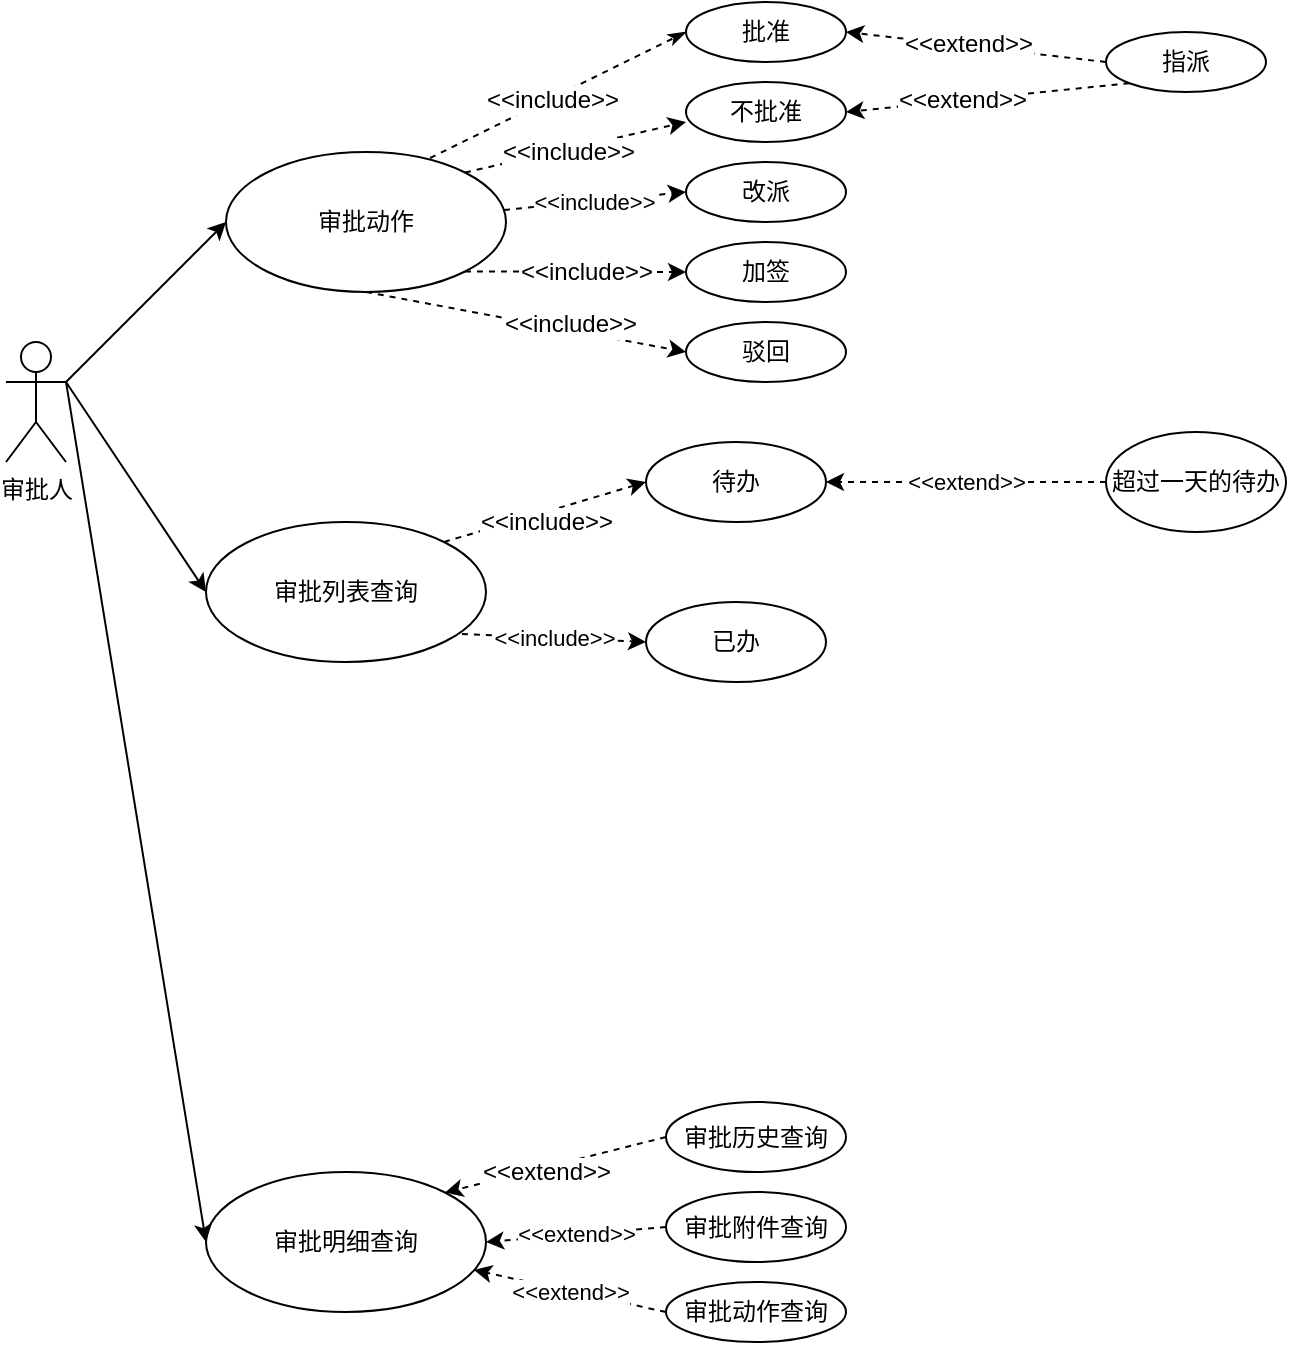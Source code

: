 <mxfile version="10.9.0" type="github"><diagram id="UgguKXTJ0CuWXtZt0lWa" name="第 1 页"><mxGraphModel dx="871" dy="521" grid="1" gridSize="10" guides="1" tooltips="1" connect="1" arrows="1" fold="1" page="1" pageScale="1" pageWidth="827" pageHeight="1169" math="0" shadow="0"><root><mxCell id="0"/><mxCell id="1" parent="0"/><mxCell id="1ihIOpJyxMMIVVrJ6Hi1-26" value="审批人" style="shape=umlActor;verticalLabelPosition=bottom;labelBackgroundColor=#ffffff;verticalAlign=top;html=1;" vertex="1" parent="1"><mxGeometry x="50" y="200" width="30" height="60" as="geometry"/></mxCell><mxCell id="1ihIOpJyxMMIVVrJ6Hi1-27" value="审批动作&lt;br&gt;" style="ellipse;whiteSpace=wrap;html=1;" vertex="1" parent="1"><mxGeometry x="160" y="105" width="140" height="70" as="geometry"/></mxCell><mxCell id="1ihIOpJyxMMIVVrJ6Hi1-32" value="批准&lt;br&gt;" style="ellipse;whiteSpace=wrap;html=1;" vertex="1" parent="1"><mxGeometry x="390" y="30" width="80" height="30" as="geometry"/></mxCell><mxCell id="1ihIOpJyxMMIVVrJ6Hi1-36" value="不批准&lt;br&gt;" style="ellipse;whiteSpace=wrap;html=1;" vertex="1" parent="1"><mxGeometry x="390" y="70" width="80" height="30" as="geometry"/></mxCell><mxCell id="1ihIOpJyxMMIVVrJ6Hi1-37" value="改派&lt;br&gt;" style="ellipse;whiteSpace=wrap;html=1;" vertex="1" parent="1"><mxGeometry x="390" y="110" width="80" height="30" as="geometry"/></mxCell><mxCell id="1ihIOpJyxMMIVVrJ6Hi1-38" value="加签&lt;br&gt;" style="ellipse;whiteSpace=wrap;html=1;" vertex="1" parent="1"><mxGeometry x="390" y="150" width="80" height="30" as="geometry"/></mxCell><mxCell id="1ihIOpJyxMMIVVrJ6Hi1-39" value="驳回&lt;br&gt;" style="ellipse;whiteSpace=wrap;html=1;" vertex="1" parent="1"><mxGeometry x="390" y="190" width="80" height="30" as="geometry"/></mxCell><mxCell id="1ihIOpJyxMMIVVrJ6Hi1-46" value="" style="endArrow=classic;html=1;strokeColor=#000000;entryX=0;entryY=0.5;entryDx=0;entryDy=0;" edge="1" parent="1" target="1ihIOpJyxMMIVVrJ6Hi1-27"><mxGeometry width="50" height="50" relative="1" as="geometry"><mxPoint x="80" y="220" as="sourcePoint"/><mxPoint x="180" y="110" as="targetPoint"/></mxGeometry></mxCell><mxCell id="1ihIOpJyxMMIVVrJ6Hi1-48" value="" style="endArrow=classicThin;dashed=1;html=1;strokeColor=#000000;exitX=0.729;exitY=0.043;exitDx=0;exitDy=0;exitPerimeter=0;entryX=0;entryY=0.5;entryDx=0;entryDy=0;endFill=1;" edge="1" parent="1" source="1ihIOpJyxMMIVVrJ6Hi1-27" target="1ihIOpJyxMMIVVrJ6Hi1-32"><mxGeometry width="50" height="50" relative="1" as="geometry"><mxPoint x="320" y="95" as="sourcePoint"/><mxPoint x="370" y="45" as="targetPoint"/></mxGeometry></mxCell><mxCell id="1ihIOpJyxMMIVVrJ6Hi1-49" value="&amp;lt;&amp;lt;include&amp;gt;&amp;gt;" style="text;html=1;resizable=0;points=[];align=center;verticalAlign=middle;labelBackgroundColor=#ffffff;" vertex="1" connectable="0" parent="1ihIOpJyxMMIVVrJ6Hi1-48"><mxGeometry x="-0.054" y="-1" relative="1" as="geometry"><mxPoint as="offset"/></mxGeometry></mxCell><mxCell id="1ihIOpJyxMMIVVrJ6Hi1-53" value="" style="endArrow=classic;dashed=1;html=1;strokeColor=#000000;exitX=1;exitY=0;exitDx=0;exitDy=0;endFill=1;" edge="1" parent="1" source="1ihIOpJyxMMIVVrJ6Hi1-27"><mxGeometry width="50" height="50" relative="1" as="geometry"><mxPoint x="340" y="140" as="sourcePoint"/><mxPoint x="390" y="90" as="targetPoint"/></mxGeometry></mxCell><mxCell id="1ihIOpJyxMMIVVrJ6Hi1-54" value="&amp;lt;&amp;lt;include&amp;gt;&amp;gt;" style="text;html=1;resizable=0;points=[];align=center;verticalAlign=middle;labelBackgroundColor=#ffffff;" vertex="1" connectable="0" parent="1ihIOpJyxMMIVVrJ6Hi1-53"><mxGeometry x="-0.073" y="-1" relative="1" as="geometry"><mxPoint as="offset"/></mxGeometry></mxCell><mxCell id="1ihIOpJyxMMIVVrJ6Hi1-55" value="&lt;span&gt;&amp;lt;&amp;lt;include&amp;gt;&amp;gt;&lt;/span&gt;" style="endArrow=classic;dashed=1;html=1;strokeColor=#000000;exitX=0.993;exitY=0.414;exitDx=0;exitDy=0;exitPerimeter=0;entryX=0;entryY=0.5;entryDx=0;entryDy=0;entryPerimeter=0;endFill=1;" edge="1" parent="1" source="1ihIOpJyxMMIVVrJ6Hi1-27" target="1ihIOpJyxMMIVVrJ6Hi1-37"><mxGeometry width="50" height="50" relative="1" as="geometry"><mxPoint x="320" y="165" as="sourcePoint"/><mxPoint x="370" y="115" as="targetPoint"/></mxGeometry></mxCell><mxCell id="1ihIOpJyxMMIVVrJ6Hi1-57" value="" style="endArrow=classic;dashed=1;html=1;strokeColor=#000000;exitX=1;exitY=1;exitDx=0;exitDy=0;entryX=0;entryY=0.5;entryDx=0;entryDy=0;endFill=1;" edge="1" parent="1" source="1ihIOpJyxMMIVVrJ6Hi1-27" target="1ihIOpJyxMMIVVrJ6Hi1-38"><mxGeometry width="50" height="50" relative="1" as="geometry"><mxPoint x="320" y="200" as="sourcePoint"/><mxPoint x="370" y="150" as="targetPoint"/></mxGeometry></mxCell><mxCell id="1ihIOpJyxMMIVVrJ6Hi1-58" value="&amp;lt;&amp;lt;include&amp;gt;&amp;gt;" style="text;html=1;resizable=0;points=[];align=center;verticalAlign=middle;labelBackgroundColor=#ffffff;" vertex="1" connectable="0" parent="1ihIOpJyxMMIVVrJ6Hi1-57"><mxGeometry x="0.369" y="4" relative="1" as="geometry"><mxPoint x="-15" y="4" as="offset"/></mxGeometry></mxCell><mxCell id="1ihIOpJyxMMIVVrJ6Hi1-60" value="" style="endArrow=classic;dashed=1;html=1;strokeColor=#000000;exitX=0.5;exitY=1;exitDx=0;exitDy=0;entryX=0;entryY=0.5;entryDx=0;entryDy=0;endFill=1;" edge="1" parent="1" source="1ihIOpJyxMMIVVrJ6Hi1-27" target="1ihIOpJyxMMIVVrJ6Hi1-39"><mxGeometry width="50" height="50" relative="1" as="geometry"><mxPoint x="300" y="240" as="sourcePoint"/><mxPoint x="350" y="190" as="targetPoint"/></mxGeometry></mxCell><mxCell id="1ihIOpJyxMMIVVrJ6Hi1-61" value="&amp;lt;&amp;lt;include&amp;gt;&amp;gt;" style="text;html=1;resizable=0;points=[];align=center;verticalAlign=middle;labelBackgroundColor=#ffffff;" vertex="1" connectable="0" parent="1ihIOpJyxMMIVVrJ6Hi1-60"><mxGeometry x="0.268" y="3" relative="1" as="geometry"><mxPoint as="offset"/></mxGeometry></mxCell><mxCell id="1ihIOpJyxMMIVVrJ6Hi1-62" value="指派&lt;br&gt;" style="ellipse;whiteSpace=wrap;html=1;" vertex="1" parent="1"><mxGeometry x="600" y="45" width="80" height="30" as="geometry"/></mxCell><mxCell id="1ihIOpJyxMMIVVrJ6Hi1-65" value="" style="endArrow=classic;dashed=1;html=1;strokeColor=#000000;entryX=1;entryY=0.5;entryDx=0;entryDy=0;exitX=0;exitY=0.5;exitDx=0;exitDy=0;endFill=1;" edge="1" parent="1" source="1ihIOpJyxMMIVVrJ6Hi1-62" target="1ihIOpJyxMMIVVrJ6Hi1-32"><mxGeometry width="50" height="50" relative="1" as="geometry"><mxPoint x="510" y="100" as="sourcePoint"/><mxPoint x="560" y="50" as="targetPoint"/></mxGeometry></mxCell><mxCell id="1ihIOpJyxMMIVVrJ6Hi1-66" value="&amp;lt;&amp;lt;extend&amp;gt;&amp;gt;" style="text;html=1;resizable=0;points=[];align=center;verticalAlign=middle;labelBackgroundColor=#ffffff;" vertex="1" connectable="0" parent="1ihIOpJyxMMIVVrJ6Hi1-65"><mxGeometry x="0.063" y="-1" relative="1" as="geometry"><mxPoint as="offset"/></mxGeometry></mxCell><mxCell id="1ihIOpJyxMMIVVrJ6Hi1-67" value="" style="endArrow=classic;dashed=1;html=1;strokeColor=#000000;entryX=1;entryY=0.5;entryDx=0;entryDy=0;exitX=0;exitY=1;exitDx=0;exitDy=0;endFill=1;" edge="1" parent="1" source="1ihIOpJyxMMIVVrJ6Hi1-62" target="1ihIOpJyxMMIVVrJ6Hi1-36"><mxGeometry width="50" height="50" relative="1" as="geometry"><mxPoint x="570" y="200" as="sourcePoint"/><mxPoint x="620" y="150" as="targetPoint"/></mxGeometry></mxCell><mxCell id="1ihIOpJyxMMIVVrJ6Hi1-68" value="&amp;lt;&amp;lt;extend&amp;gt;&amp;gt;" style="text;html=1;resizable=0;points=[];align=center;verticalAlign=middle;labelBackgroundColor=#ffffff;" vertex="1" connectable="0" parent="1ihIOpJyxMMIVVrJ6Hi1-67"><mxGeometry x="0.183" relative="1" as="geometry"><mxPoint as="offset"/></mxGeometry></mxCell><mxCell id="1ihIOpJyxMMIVVrJ6Hi1-69" value="审批列表查询" style="ellipse;whiteSpace=wrap;html=1;" vertex="1" parent="1"><mxGeometry x="150" y="290" width="140" height="70" as="geometry"/></mxCell><mxCell id="1ihIOpJyxMMIVVrJ6Hi1-70" value="审批明细查询" style="ellipse;whiteSpace=wrap;html=1;" vertex="1" parent="1"><mxGeometry x="150" y="615" width="140" height="70" as="geometry"/></mxCell><mxCell id="1ihIOpJyxMMIVVrJ6Hi1-71" value="审批历史查询" style="ellipse;whiteSpace=wrap;html=1;" vertex="1" parent="1"><mxGeometry x="380" y="580" width="90" height="35" as="geometry"/></mxCell><mxCell id="1ihIOpJyxMMIVVrJ6Hi1-72" value="审批附件查询" style="ellipse;whiteSpace=wrap;html=1;" vertex="1" parent="1"><mxGeometry x="380" y="625" width="90" height="35" as="geometry"/></mxCell><mxCell id="1ihIOpJyxMMIVVrJ6Hi1-73" value="审批动作查询" style="ellipse;whiteSpace=wrap;html=1;" vertex="1" parent="1"><mxGeometry x="380" y="670" width="90" height="30" as="geometry"/></mxCell><mxCell id="1ihIOpJyxMMIVVrJ6Hi1-74" value="" style="endArrow=classic;html=1;strokeColor=#000000;entryX=0;entryY=0.5;entryDx=0;entryDy=0;exitX=1;exitY=0.333;exitDx=0;exitDy=0;exitPerimeter=0;" edge="1" parent="1" source="1ihIOpJyxMMIVVrJ6Hi1-26" target="1ihIOpJyxMMIVVrJ6Hi1-69"><mxGeometry width="50" height="50" relative="1" as="geometry"><mxPoint x="100" y="280" as="sourcePoint"/><mxPoint x="150" y="230" as="targetPoint"/></mxGeometry></mxCell><mxCell id="1ihIOpJyxMMIVVrJ6Hi1-75" value="" style="endArrow=classic;html=1;strokeColor=#000000;entryX=0;entryY=0.5;entryDx=0;entryDy=0;exitX=1;exitY=0.333;exitDx=0;exitDy=0;exitPerimeter=0;" edge="1" parent="1" source="1ihIOpJyxMMIVVrJ6Hi1-26" target="1ihIOpJyxMMIVVrJ6Hi1-70"><mxGeometry width="50" height="50" relative="1" as="geometry"><mxPoint x="70" y="260" as="sourcePoint"/><mxPoint x="140" y="310" as="targetPoint"/></mxGeometry></mxCell><mxCell id="1ihIOpJyxMMIVVrJ6Hi1-77" value="" style="endArrow=classic;dashed=1;html=1;strokeColor=#000000;entryX=1;entryY=0;entryDx=0;entryDy=0;exitX=0;exitY=0.5;exitDx=0;exitDy=0;endFill=1;" edge="1" parent="1" source="1ihIOpJyxMMIVVrJ6Hi1-71" target="1ihIOpJyxMMIVVrJ6Hi1-70"><mxGeometry width="50" height="50" relative="1" as="geometry"><mxPoint x="320" y="665" as="sourcePoint"/><mxPoint x="370" y="615" as="targetPoint"/></mxGeometry></mxCell><mxCell id="1ihIOpJyxMMIVVrJ6Hi1-78" value="&amp;lt;&amp;lt;extend&amp;gt;&amp;gt;" style="text;html=1;resizable=0;points=[];align=center;verticalAlign=middle;labelBackgroundColor=#ffffff;" vertex="1" connectable="0" parent="1ihIOpJyxMMIVVrJ6Hi1-77"><mxGeometry x="-0.354" y="-1" relative="1" as="geometry"><mxPoint x="-24" y="9" as="offset"/></mxGeometry></mxCell><mxCell id="1ihIOpJyxMMIVVrJ6Hi1-79" value="&amp;lt;&amp;lt;extend&amp;gt;&amp;gt;" style="endArrow=classic;dashed=1;html=1;strokeColor=#000000;entryX=1;entryY=0.5;entryDx=0;entryDy=0;exitX=0;exitY=0.5;exitDx=0;exitDy=0;endFill=1;" edge="1" parent="1" source="1ihIOpJyxMMIVVrJ6Hi1-72" target="1ihIOpJyxMMIVVrJ6Hi1-70"><mxGeometry width="50" height="50" relative="1" as="geometry"><mxPoint x="330" y="745" as="sourcePoint"/><mxPoint x="380" y="695" as="targetPoint"/></mxGeometry></mxCell><mxCell id="1ihIOpJyxMMIVVrJ6Hi1-80" value="&amp;lt;&amp;lt;extend&amp;gt;&amp;gt;" style="endArrow=classic;dashed=1;html=1;strokeColor=#000000;entryX=0.957;entryY=0.7;entryDx=0;entryDy=0;entryPerimeter=0;exitX=0;exitY=0.5;exitDx=0;exitDy=0;endFill=1;" edge="1" parent="1" source="1ihIOpJyxMMIVVrJ6Hi1-73" target="1ihIOpJyxMMIVVrJ6Hi1-70"><mxGeometry width="50" height="50" relative="1" as="geometry"><mxPoint x="300" y="735" as="sourcePoint"/><mxPoint x="350" y="685" as="targetPoint"/></mxGeometry></mxCell><mxCell id="1ihIOpJyxMMIVVrJ6Hi1-81" value="待办" style="ellipse;whiteSpace=wrap;html=1;" vertex="1" parent="1"><mxGeometry x="370" y="250" width="90" height="40" as="geometry"/></mxCell><mxCell id="1ihIOpJyxMMIVVrJ6Hi1-82" value="已办" style="ellipse;whiteSpace=wrap;html=1;" vertex="1" parent="1"><mxGeometry x="370" y="330" width="90" height="40" as="geometry"/></mxCell><mxCell id="1ihIOpJyxMMIVVrJ6Hi1-84" value="" style="endArrow=classic;dashed=1;html=1;strokeColor=#000000;entryX=0;entryY=0.5;entryDx=0;entryDy=0;endFill=1;" edge="1" parent="1" target="1ihIOpJyxMMIVVrJ6Hi1-81"><mxGeometry width="50" height="50" relative="1" as="geometry"><mxPoint x="269" y="300" as="sourcePoint"/><mxPoint x="350" y="280" as="targetPoint"/></mxGeometry></mxCell><mxCell id="1ihIOpJyxMMIVVrJ6Hi1-85" value="&amp;lt;&amp;lt;include&amp;gt;&amp;gt;" style="text;html=1;resizable=0;points=[];align=center;verticalAlign=middle;labelBackgroundColor=#ffffff;" vertex="1" connectable="0" parent="1ihIOpJyxMMIVVrJ6Hi1-84"><mxGeometry x="0.207" relative="1" as="geometry"><mxPoint x="-10.5" y="8" as="offset"/></mxGeometry></mxCell><mxCell id="1ihIOpJyxMMIVVrJ6Hi1-86" value="&amp;lt;&amp;lt;include&amp;gt;&amp;gt;" style="endArrow=classic;dashed=1;html=1;strokeColor=#000000;entryX=0;entryY=0.5;entryDx=0;entryDy=0;exitX=0.914;exitY=0.8;exitDx=0;exitDy=0;exitPerimeter=0;endFill=1;" edge="1" parent="1" source="1ihIOpJyxMMIVVrJ6Hi1-69" target="1ihIOpJyxMMIVVrJ6Hi1-82"><mxGeometry width="50" height="50" relative="1" as="geometry"><mxPoint x="290" y="390" as="sourcePoint"/><mxPoint x="340" y="340" as="targetPoint"/></mxGeometry></mxCell><mxCell id="1ihIOpJyxMMIVVrJ6Hi1-87" value="超过一天的待办" style="ellipse;whiteSpace=wrap;html=1;" vertex="1" parent="1"><mxGeometry x="600" y="245" width="90" height="50" as="geometry"/></mxCell><mxCell id="1ihIOpJyxMMIVVrJ6Hi1-88" value="&amp;lt;&amp;lt;extend&amp;gt;&amp;gt;" style="endArrow=classic;dashed=1;html=1;strokeColor=#000000;entryX=1;entryY=0.5;entryDx=0;entryDy=0;exitX=0;exitY=0.5;exitDx=0;exitDy=0;endFill=1;" edge="1" parent="1" source="1ihIOpJyxMMIVVrJ6Hi1-87" target="1ihIOpJyxMMIVVrJ6Hi1-81"><mxGeometry width="50" height="50" relative="1" as="geometry"><mxPoint x="470" y="300" as="sourcePoint"/><mxPoint x="520" y="250" as="targetPoint"/></mxGeometry></mxCell></root></mxGraphModel></diagram></mxfile>